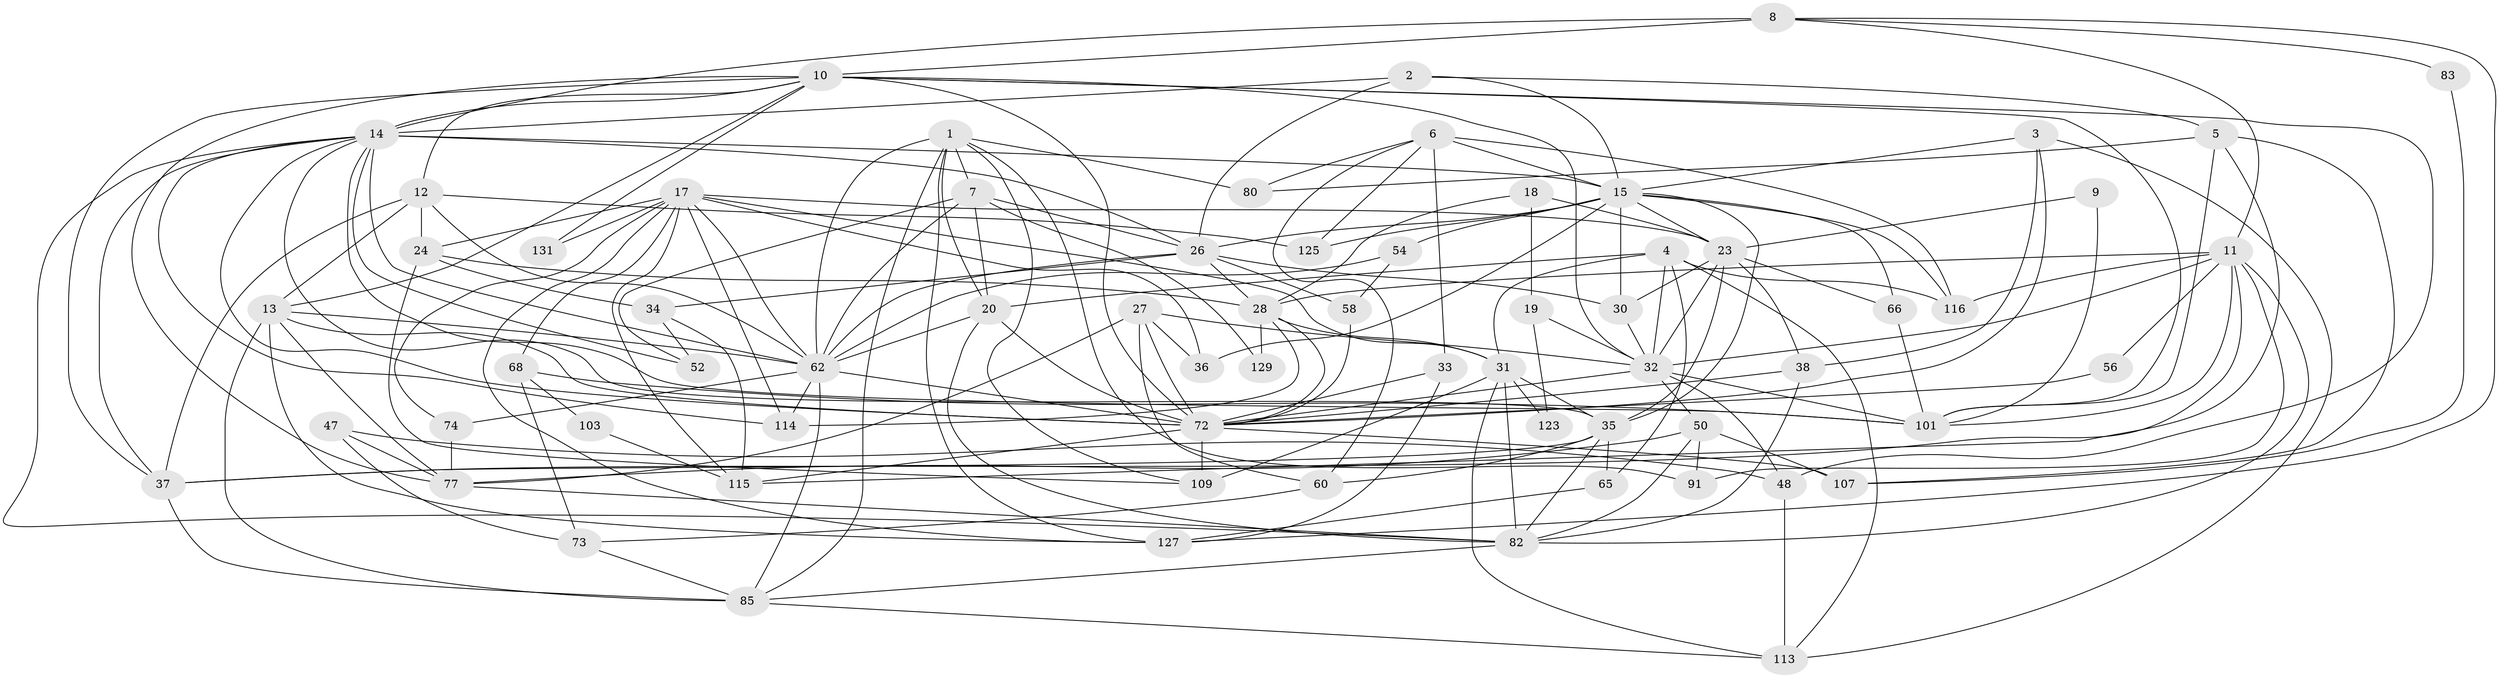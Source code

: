// original degree distribution, {4: 0.3208955223880597, 5: 0.23880597014925373, 3: 0.23880597014925373, 2: 0.11194029850746269, 7: 0.014925373134328358, 8: 0.014925373134328358, 6: 0.05970149253731343}
// Generated by graph-tools (version 1.1) at 2025/14/03/09/25 04:14:55]
// undirected, 67 vertices, 185 edges
graph export_dot {
graph [start="1"]
  node [color=gray90,style=filled];
  1 [super="+90+59+55"];
  2;
  3 [super="+117"];
  4 [super="+64"];
  5;
  6 [super="+87"];
  7 [super="+39"];
  8 [super="+42"];
  9;
  10 [super="+81+71"];
  11 [super="+79+122"];
  12 [super="+16"];
  13 [super="+43"];
  14 [super="+45+95+22+44"];
  15 [super="+78+25"];
  17 [super="+92"];
  18;
  19;
  20 [super="+21"];
  23 [super="+29"];
  24 [super="+41"];
  26 [super="+134+105+70"];
  27 [super="+67"];
  28 [super="+63"];
  30;
  31 [super="+121+51"];
  32 [super="+61"];
  33;
  34;
  35 [super="+126"];
  36 [super="+69"];
  37 [super="+49"];
  38 [super="+98"];
  47;
  48 [super="+99"];
  50;
  52;
  54;
  56;
  58 [super="+128"];
  60;
  62 [super="+75+86+111"];
  65;
  66 [super="+108"];
  68;
  72 [super="+118+106+93+102"];
  73;
  74;
  77 [super="+104+88"];
  80;
  82 [super="+84"];
  83;
  85 [super="+100+97"];
  91;
  101 [super="+120"];
  103;
  107;
  109 [super="+133"];
  113;
  114;
  115;
  116;
  123;
  125;
  127 [super="+130"];
  129;
  131;
  1 -- 20;
  1 -- 109;
  1 -- 85;
  1 -- 127;
  1 -- 91;
  1 -- 62;
  1 -- 80;
  1 -- 7;
  2 -- 5;
  2 -- 14;
  2 -- 26;
  2 -- 15;
  3 -- 113;
  3 -- 72;
  3 -- 38;
  3 -- 15;
  4 -- 65 [weight=2];
  4 -- 20;
  4 -- 113;
  4 -- 116;
  4 -- 31;
  4 -- 32;
  5 -- 80;
  5 -- 107;
  5 -- 115;
  5 -- 101;
  6 -- 125;
  6 -- 33;
  6 -- 116;
  6 -- 80;
  6 -- 60;
  6 -- 15;
  7 -- 62 [weight=3];
  7 -- 129;
  7 -- 20;
  7 -- 52;
  7 -- 26;
  8 -- 83;
  8 -- 11;
  8 -- 127;
  8 -- 14 [weight=2];
  8 -- 10;
  9 -- 101;
  9 -- 23;
  10 -- 12;
  10 -- 13;
  10 -- 72 [weight=2];
  10 -- 77;
  10 -- 101;
  10 -- 32;
  10 -- 48;
  10 -- 131;
  10 -- 37;
  10 -- 14;
  11 -- 116;
  11 -- 28;
  11 -- 32;
  11 -- 37;
  11 -- 56;
  11 -- 91;
  11 -- 101;
  11 -- 82;
  12 -- 37 [weight=2];
  12 -- 125;
  12 -- 13;
  12 -- 62;
  12 -- 24;
  13 -- 62;
  13 -- 85 [weight=2];
  13 -- 127;
  13 -- 77;
  13 -- 72;
  14 -- 101;
  14 -- 37;
  14 -- 114;
  14 -- 52;
  14 -- 26 [weight=2];
  14 -- 35;
  14 -- 62;
  14 -- 72;
  14 -- 82;
  14 -- 15;
  15 -- 125;
  15 -- 26;
  15 -- 66;
  15 -- 35;
  15 -- 36;
  15 -- 116;
  15 -- 54;
  15 -- 23;
  15 -- 30;
  17 -- 74;
  17 -- 68;
  17 -- 131;
  17 -- 36;
  17 -- 114;
  17 -- 115;
  17 -- 23;
  17 -- 62;
  17 -- 31;
  17 -- 127;
  17 -- 24;
  18 -- 28;
  18 -- 19;
  18 -- 23;
  19 -- 123;
  19 -- 32;
  20 -- 62;
  20 -- 72;
  20 -- 82;
  23 -- 35;
  23 -- 32;
  23 -- 66;
  23 -- 30;
  23 -- 38;
  24 -- 109;
  24 -- 28;
  24 -- 34;
  26 -- 34;
  26 -- 28;
  26 -- 62;
  26 -- 30;
  26 -- 58;
  27 -- 32;
  27 -- 77;
  27 -- 36;
  27 -- 72;
  27 -- 60;
  28 -- 129;
  28 -- 114;
  28 -- 31;
  28 -- 72 [weight=2];
  30 -- 32;
  31 -- 35 [weight=2];
  31 -- 113;
  31 -- 82 [weight=2];
  31 -- 123;
  31 -- 109;
  32 -- 72;
  32 -- 48;
  32 -- 50;
  32 -- 101;
  33 -- 127;
  33 -- 72;
  34 -- 115;
  34 -- 52;
  35 -- 60;
  35 -- 65;
  35 -- 37;
  35 -- 82;
  37 -- 85;
  38 -- 72;
  38 -- 82;
  47 -- 73;
  47 -- 48;
  47 -- 77;
  48 -- 113;
  50 -- 82;
  50 -- 77;
  50 -- 91;
  50 -- 107;
  54 -- 58;
  54 -- 62;
  56 -- 72;
  58 -- 72;
  60 -- 73;
  62 -- 74;
  62 -- 72 [weight=2];
  62 -- 114;
  62 -- 85;
  65 -- 127;
  66 -- 101;
  68 -- 73;
  68 -- 101;
  68 -- 103;
  72 -- 109 [weight=2];
  72 -- 115;
  72 -- 107;
  73 -- 85;
  74 -- 77;
  77 -- 82;
  82 -- 85;
  83 -- 107;
  85 -- 113;
  103 -- 115;
}
